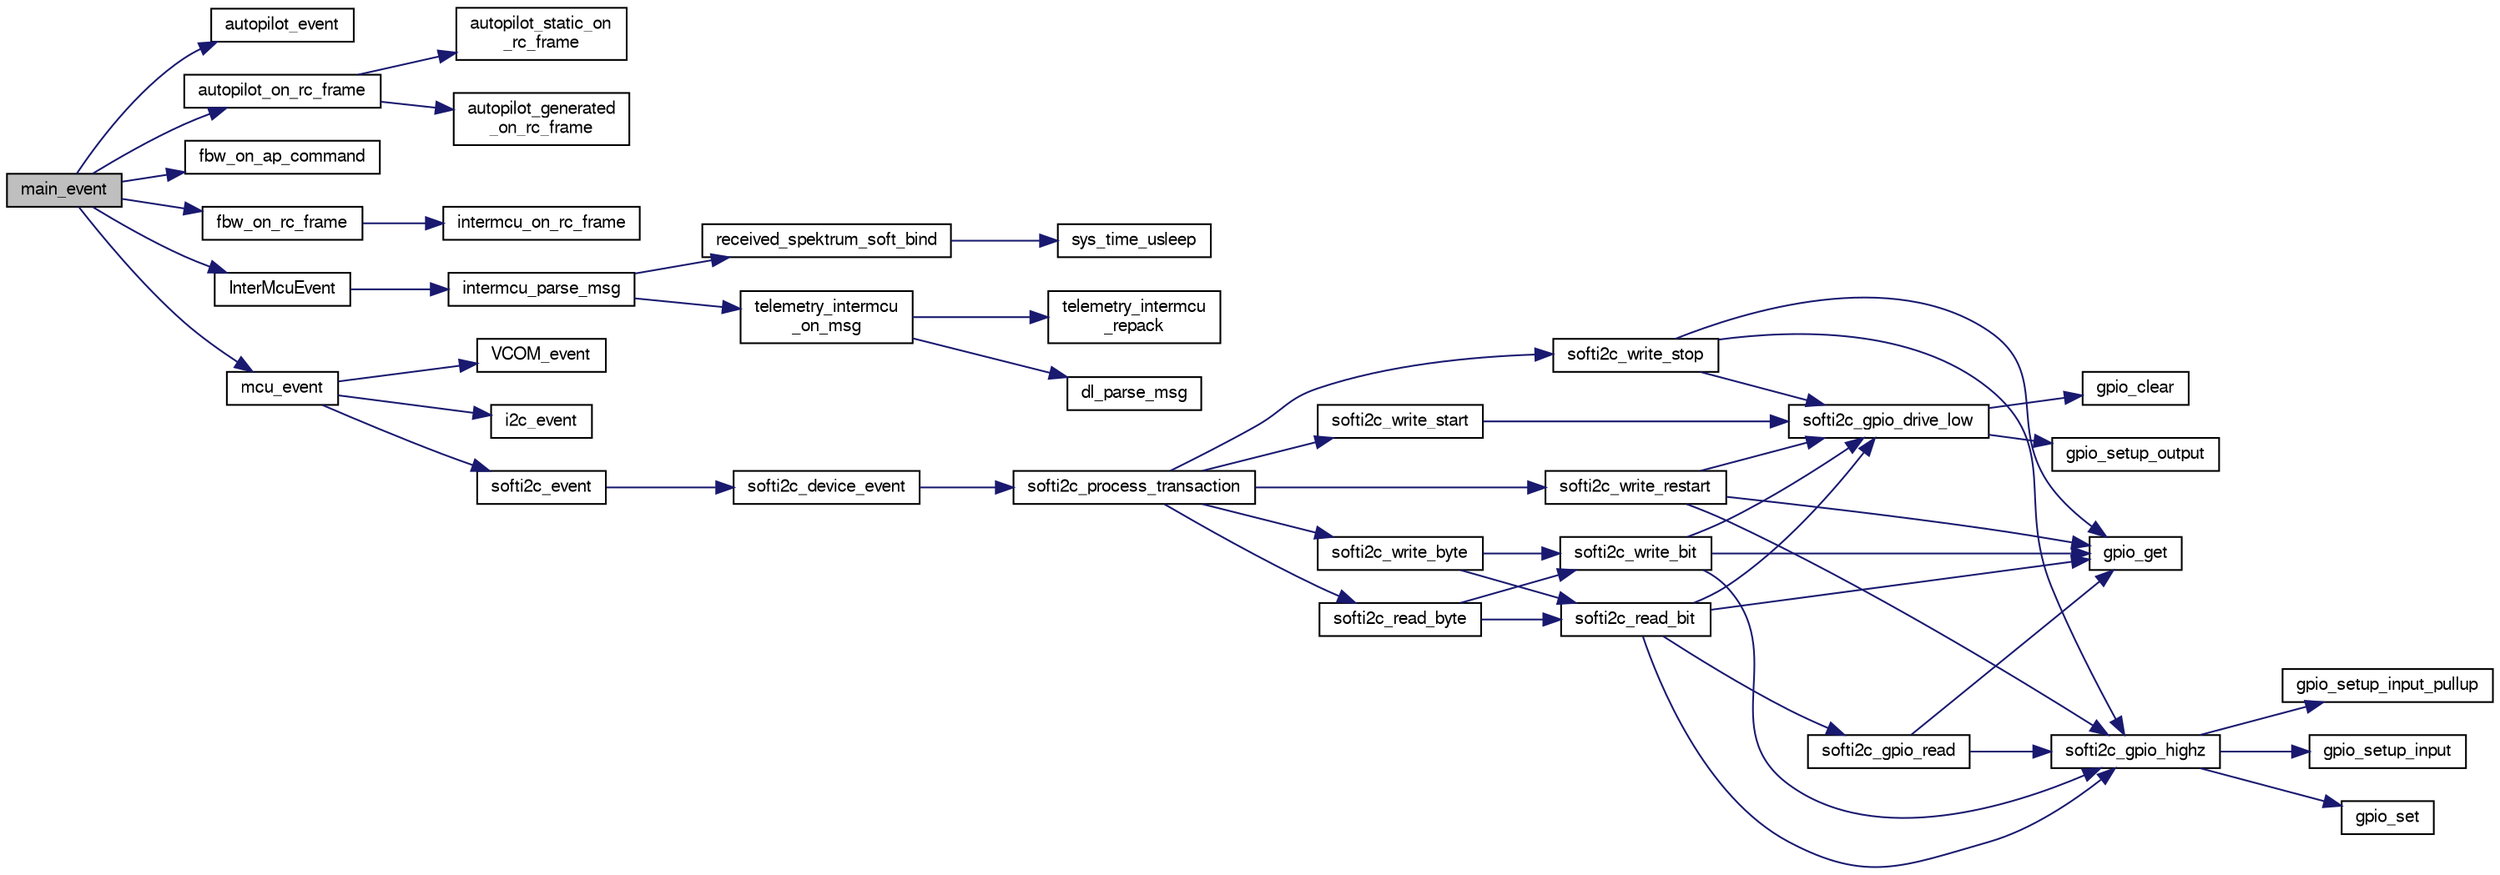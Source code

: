 digraph "main_event"
{
  edge [fontname="FreeSans",fontsize="10",labelfontname="FreeSans",labelfontsize="10"];
  node [fontname="FreeSans",fontsize="10",shape=record];
  rankdir="LR";
  Node1 [label="main_event",height=0.2,width=0.4,color="black", fillcolor="grey75", style="filled", fontcolor="black"];
  Node1 -> Node2 [color="midnightblue",fontsize="10",style="solid",fontname="FreeSans"];
  Node2 [label="autopilot_event",height=0.2,width=0.4,color="black", fillcolor="white", style="filled",URL="$autopilot_8c.html#a0f3b1b95b1022b741ae2f876ae831e80",tooltip="AP event call. "];
  Node1 -> Node3 [color="midnightblue",fontsize="10",style="solid",fontname="FreeSans"];
  Node3 [label="autopilot_on_rc_frame",height=0.2,width=0.4,color="black", fillcolor="white", style="filled",URL="$autopilot_8c.html#a7339f5741706cb9c2e2186b1174cc770",tooltip="RC frame handler. "];
  Node3 -> Node4 [color="midnightblue",fontsize="10",style="solid",fontname="FreeSans"];
  Node4 [label="autopilot_generated\l_on_rc_frame",height=0.2,width=0.4,color="black", fillcolor="white", style="filled",URL="$fixedwing_2autopilot__generated_8c.html#aaebd02adde63c5f836bea4ec5fabe997"];
  Node3 -> Node5 [color="midnightblue",fontsize="10",style="solid",fontname="FreeSans"];
  Node5 [label="autopilot_static_on\l_rc_frame",height=0.2,width=0.4,color="black", fillcolor="white", style="filled",URL="$fixedwing_2autopilot__static_8c.html#af48775939dfa2cf7533658fb85851a35",tooltip="Function to be called when a message from FBW is available. "];
  Node1 -> Node6 [color="midnightblue",fontsize="10",style="solid",fontname="FreeSans"];
  Node6 [label="fbw_on_ap_command",height=0.2,width=0.4,color="black", fillcolor="white", style="filled",URL="$rotorcraft_2main__fbw_8c.html#aa08cd441cb967eb3e901b4e8783fac23",tooltip="Callback when receive commands from the AP. "];
  Node1 -> Node7 [color="midnightblue",fontsize="10",style="solid",fontname="FreeSans"];
  Node7 [label="fbw_on_rc_frame",height=0.2,width=0.4,color="black", fillcolor="white", style="filled",URL="$rotorcraft_2main__fbw_8c.html#a9315fe63b323bff7e8b6a46ceb10138f",tooltip="Callback when we received an RC frame. "];
  Node7 -> Node8 [color="midnightblue",fontsize="10",style="solid",fontname="FreeSans"];
  Node8 [label="intermcu_on_rc_frame",height=0.2,width=0.4,color="black", fillcolor="white", style="filled",URL="$intermcu__fbw_8c.html#aa60e278348807df613abfa9ba8663503"];
  Node1 -> Node9 [color="midnightblue",fontsize="10",style="solid",fontname="FreeSans"];
  Node9 [label="InterMcuEvent",height=0.2,width=0.4,color="black", fillcolor="white", style="filled",URL="$intermcu__fbw_8c.html#a33141c0ab91bcac2e0d5862739d728aa"];
  Node9 -> Node10 [color="midnightblue",fontsize="10",style="solid",fontname="FreeSans"];
  Node10 [label="intermcu_parse_msg",height=0.2,width=0.4,color="black", fillcolor="white", style="filled",URL="$intermcu__fbw_8c.html#a335ac55e41c48ae94a03a8a17c0af5d8"];
  Node10 -> Node11 [color="midnightblue",fontsize="10",style="solid",fontname="FreeSans"];
  Node11 [label="telemetry_intermcu\l_on_msg",height=0.2,width=0.4,color="black", fillcolor="white", style="filled",URL="$telemetry__intermcu_8h.html#a06d6fba8d0891b94f3b150c7e31bbf82"];
  Node11 -> Node12 [color="midnightblue",fontsize="10",style="solid",fontname="FreeSans"];
  Node12 [label="dl_parse_msg",height=0.2,width=0.4,color="black", fillcolor="white", style="filled",URL="$setup__actuators_8c.html#a8622e4eaf1529d8c64af55c0d05dadbe",tooltip="Should be called when chars are available in dl_buffer. "];
  Node11 -> Node13 [color="midnightblue",fontsize="10",style="solid",fontname="FreeSans"];
  Node13 [label="telemetry_intermcu\l_repack",height=0.2,width=0.4,color="black", fillcolor="white", style="filled",URL="$telemetry__intermcu__fbw_8c.html#ad57afcdf06b03a2859cf3d965e1a9e74"];
  Node10 -> Node14 [color="midnightblue",fontsize="10",style="solid",fontname="FreeSans"];
  Node14 [label="received_spektrum_soft_bind",height=0.2,width=0.4,color="black", fillcolor="white", style="filled",URL="$spektrum__soft__bind__fbw_8c.html#a019a8098631a35cbcdae0c277dbaba6f"];
  Node14 -> Node15 [color="midnightblue",fontsize="10",style="solid",fontname="FreeSans"];
  Node15 [label="sys_time_usleep",height=0.2,width=0.4,color="black", fillcolor="white", style="filled",URL="$chibios_2mcu__periph_2sys__time__arch_8c.html#a74db3eed857f9c53bb67db256c12bc83",tooltip="sys_time_usleep(uint32_t us) "];
  Node1 -> Node16 [color="midnightblue",fontsize="10",style="solid",fontname="FreeSans"];
  Node16 [label="mcu_event",height=0.2,width=0.4,color="black", fillcolor="white", style="filled",URL="$group__mcu__periph.html#gaf44fd3e4d3d56943e4d0e89100974b07",tooltip="MCU event functions. "];
  Node16 -> Node17 [color="midnightblue",fontsize="10",style="solid",fontname="FreeSans"];
  Node17 [label="i2c_event",height=0.2,width=0.4,color="black", fillcolor="white", style="filled",URL="$group__i2c.html#ga05763355d0e087ba41feab61dd773fe6",tooltip="i2c_event() function "];
  Node16 -> Node18 [color="midnightblue",fontsize="10",style="solid",fontname="FreeSans"];
  Node18 [label="softi2c_event",height=0.2,width=0.4,color="black", fillcolor="white", style="filled",URL="$softi2c_8c.html#a00f14c5101231479a8ceab61ae4cad7c"];
  Node18 -> Node19 [color="midnightblue",fontsize="10",style="solid",fontname="FreeSans"];
  Node19 [label="softi2c_device_event",height=0.2,width=0.4,color="black", fillcolor="white", style="filled",URL="$softi2c_8c.html#a25e9e1f40150fe875f3f75fd2b079618"];
  Node19 -> Node20 [color="midnightblue",fontsize="10",style="solid",fontname="FreeSans"];
  Node20 [label="softi2c_process_transaction",height=0.2,width=0.4,color="black", fillcolor="white", style="filled",URL="$softi2c_8c.html#ad94e633dd55968bdb12b7289d2e85d0f"];
  Node20 -> Node21 [color="midnightblue",fontsize="10",style="solid",fontname="FreeSans"];
  Node21 [label="softi2c_write_start",height=0.2,width=0.4,color="black", fillcolor="white", style="filled",URL="$softi2c_8c.html#ae6f8766f290a4fabfad3d6099b3e98e0"];
  Node21 -> Node22 [color="midnightblue",fontsize="10",style="solid",fontname="FreeSans"];
  Node22 [label="softi2c_gpio_drive_low",height=0.2,width=0.4,color="black", fillcolor="white", style="filled",URL="$softi2c_8c.html#a828e709a0e6357d1b1a3184d8272e409"];
  Node22 -> Node23 [color="midnightblue",fontsize="10",style="solid",fontname="FreeSans"];
  Node23 [label="gpio_setup_output",height=0.2,width=0.4,color="black", fillcolor="white", style="filled",URL="$chibios_2mcu__periph_2gpio__arch_8c.html#a614c4a447f1e43381d92c682ac3b953f",tooltip="Setup one or more pins of the given GPIO port as outputs. "];
  Node22 -> Node24 [color="midnightblue",fontsize="10",style="solid",fontname="FreeSans"];
  Node24 [label="gpio_clear",height=0.2,width=0.4,color="black", fillcolor="white", style="filled",URL="$chibios_2mcu__periph_2gpio__arch_8h.html#a302a5c9e7203669d0b9db8a2952fe009",tooltip="Clear a gpio output to low level. "];
  Node20 -> Node25 [color="midnightblue",fontsize="10",style="solid",fontname="FreeSans"];
  Node25 [label="softi2c_write_byte",height=0.2,width=0.4,color="black", fillcolor="white", style="filled",URL="$softi2c_8c.html#aa20d39b61646e34b1eacfa85d092524e"];
  Node25 -> Node26 [color="midnightblue",fontsize="10",style="solid",fontname="FreeSans"];
  Node26 [label="softi2c_write_bit",height=0.2,width=0.4,color="black", fillcolor="white", style="filled",URL="$softi2c_8c.html#aadbee361430868c06c776b2f2e5ad29f"];
  Node26 -> Node22 [color="midnightblue",fontsize="10",style="solid",fontname="FreeSans"];
  Node26 -> Node27 [color="midnightblue",fontsize="10",style="solid",fontname="FreeSans"];
  Node27 [label="softi2c_gpio_highz",height=0.2,width=0.4,color="black", fillcolor="white", style="filled",URL="$softi2c_8c.html#a8743c24425fb5c7d25977071dbad70e9"];
  Node27 -> Node28 [color="midnightblue",fontsize="10",style="solid",fontname="FreeSans"];
  Node28 [label="gpio_setup_input_pullup",height=0.2,width=0.4,color="black", fillcolor="white", style="filled",URL="$chibios_2mcu__periph_2gpio__arch_8c.html#a37fe4e6fcefe371821cc61a78ed34711",tooltip="Setup one or more pins of the given GPIO port as inputs with pull up resistor enabled. "];
  Node27 -> Node29 [color="midnightblue",fontsize="10",style="solid",fontname="FreeSans"];
  Node29 [label="gpio_setup_input",height=0.2,width=0.4,color="black", fillcolor="white", style="filled",URL="$chibios_2mcu__periph_2gpio__arch_8c.html#ae7d0172a824f41338c10872b96cc541b",tooltip="Setup one or more pins of the given GPIO port as inputs. "];
  Node27 -> Node30 [color="midnightblue",fontsize="10",style="solid",fontname="FreeSans"];
  Node30 [label="gpio_set",height=0.2,width=0.4,color="black", fillcolor="white", style="filled",URL="$chibios_2mcu__periph_2gpio__arch_8h.html#a0da8ef247730680b4ffa595d11069051",tooltip="Set a gpio output to high level. "];
  Node26 -> Node31 [color="midnightblue",fontsize="10",style="solid",fontname="FreeSans"];
  Node31 [label="gpio_get",height=0.2,width=0.4,color="black", fillcolor="white", style="filled",URL="$chibios_2mcu__periph_2gpio__arch_8h.html#afd6403990094d8cd6010b2e641a977da",tooltip="Get level of a gpio. "];
  Node25 -> Node32 [color="midnightblue",fontsize="10",style="solid",fontname="FreeSans"];
  Node32 [label="softi2c_read_bit",height=0.2,width=0.4,color="black", fillcolor="white", style="filled",URL="$softi2c_8c.html#a688954bbf22651068611c16ffd44abb1"];
  Node32 -> Node22 [color="midnightblue",fontsize="10",style="solid",fontname="FreeSans"];
  Node32 -> Node27 [color="midnightblue",fontsize="10",style="solid",fontname="FreeSans"];
  Node32 -> Node31 [color="midnightblue",fontsize="10",style="solid",fontname="FreeSans"];
  Node32 -> Node33 [color="midnightblue",fontsize="10",style="solid",fontname="FreeSans"];
  Node33 [label="softi2c_gpio_read",height=0.2,width=0.4,color="black", fillcolor="white", style="filled",URL="$softi2c_8c.html#a9e7492d54676bfe31b964f2430dcbf58"];
  Node33 -> Node27 [color="midnightblue",fontsize="10",style="solid",fontname="FreeSans"];
  Node33 -> Node31 [color="midnightblue",fontsize="10",style="solid",fontname="FreeSans"];
  Node20 -> Node34 [color="midnightblue",fontsize="10",style="solid",fontname="FreeSans"];
  Node34 [label="softi2c_write_restart",height=0.2,width=0.4,color="black", fillcolor="white", style="filled",URL="$softi2c_8c.html#a0a290bb3e426004548796dc35f433b39"];
  Node34 -> Node22 [color="midnightblue",fontsize="10",style="solid",fontname="FreeSans"];
  Node34 -> Node27 [color="midnightblue",fontsize="10",style="solid",fontname="FreeSans"];
  Node34 -> Node31 [color="midnightblue",fontsize="10",style="solid",fontname="FreeSans"];
  Node20 -> Node35 [color="midnightblue",fontsize="10",style="solid",fontname="FreeSans"];
  Node35 [label="softi2c_read_byte",height=0.2,width=0.4,color="black", fillcolor="white", style="filled",URL="$softi2c_8c.html#af53603cab17d074df7f2daea8826e423"];
  Node35 -> Node32 [color="midnightblue",fontsize="10",style="solid",fontname="FreeSans"];
  Node35 -> Node26 [color="midnightblue",fontsize="10",style="solid",fontname="FreeSans"];
  Node20 -> Node36 [color="midnightblue",fontsize="10",style="solid",fontname="FreeSans"];
  Node36 [label="softi2c_write_stop",height=0.2,width=0.4,color="black", fillcolor="white", style="filled",URL="$softi2c_8c.html#aec892d5f421d666723fb58c9132e7088"];
  Node36 -> Node22 [color="midnightblue",fontsize="10",style="solid",fontname="FreeSans"];
  Node36 -> Node27 [color="midnightblue",fontsize="10",style="solid",fontname="FreeSans"];
  Node36 -> Node31 [color="midnightblue",fontsize="10",style="solid",fontname="FreeSans"];
  Node16 -> Node37 [color="midnightblue",fontsize="10",style="solid",fontname="FreeSans"];
  Node37 [label="VCOM_event",height=0.2,width=0.4,color="black", fillcolor="white", style="filled",URL="$lpc21_2usb__ser__hw_8c.html#a15c895e4456578b3ca2818c1e17c832a"];
}
